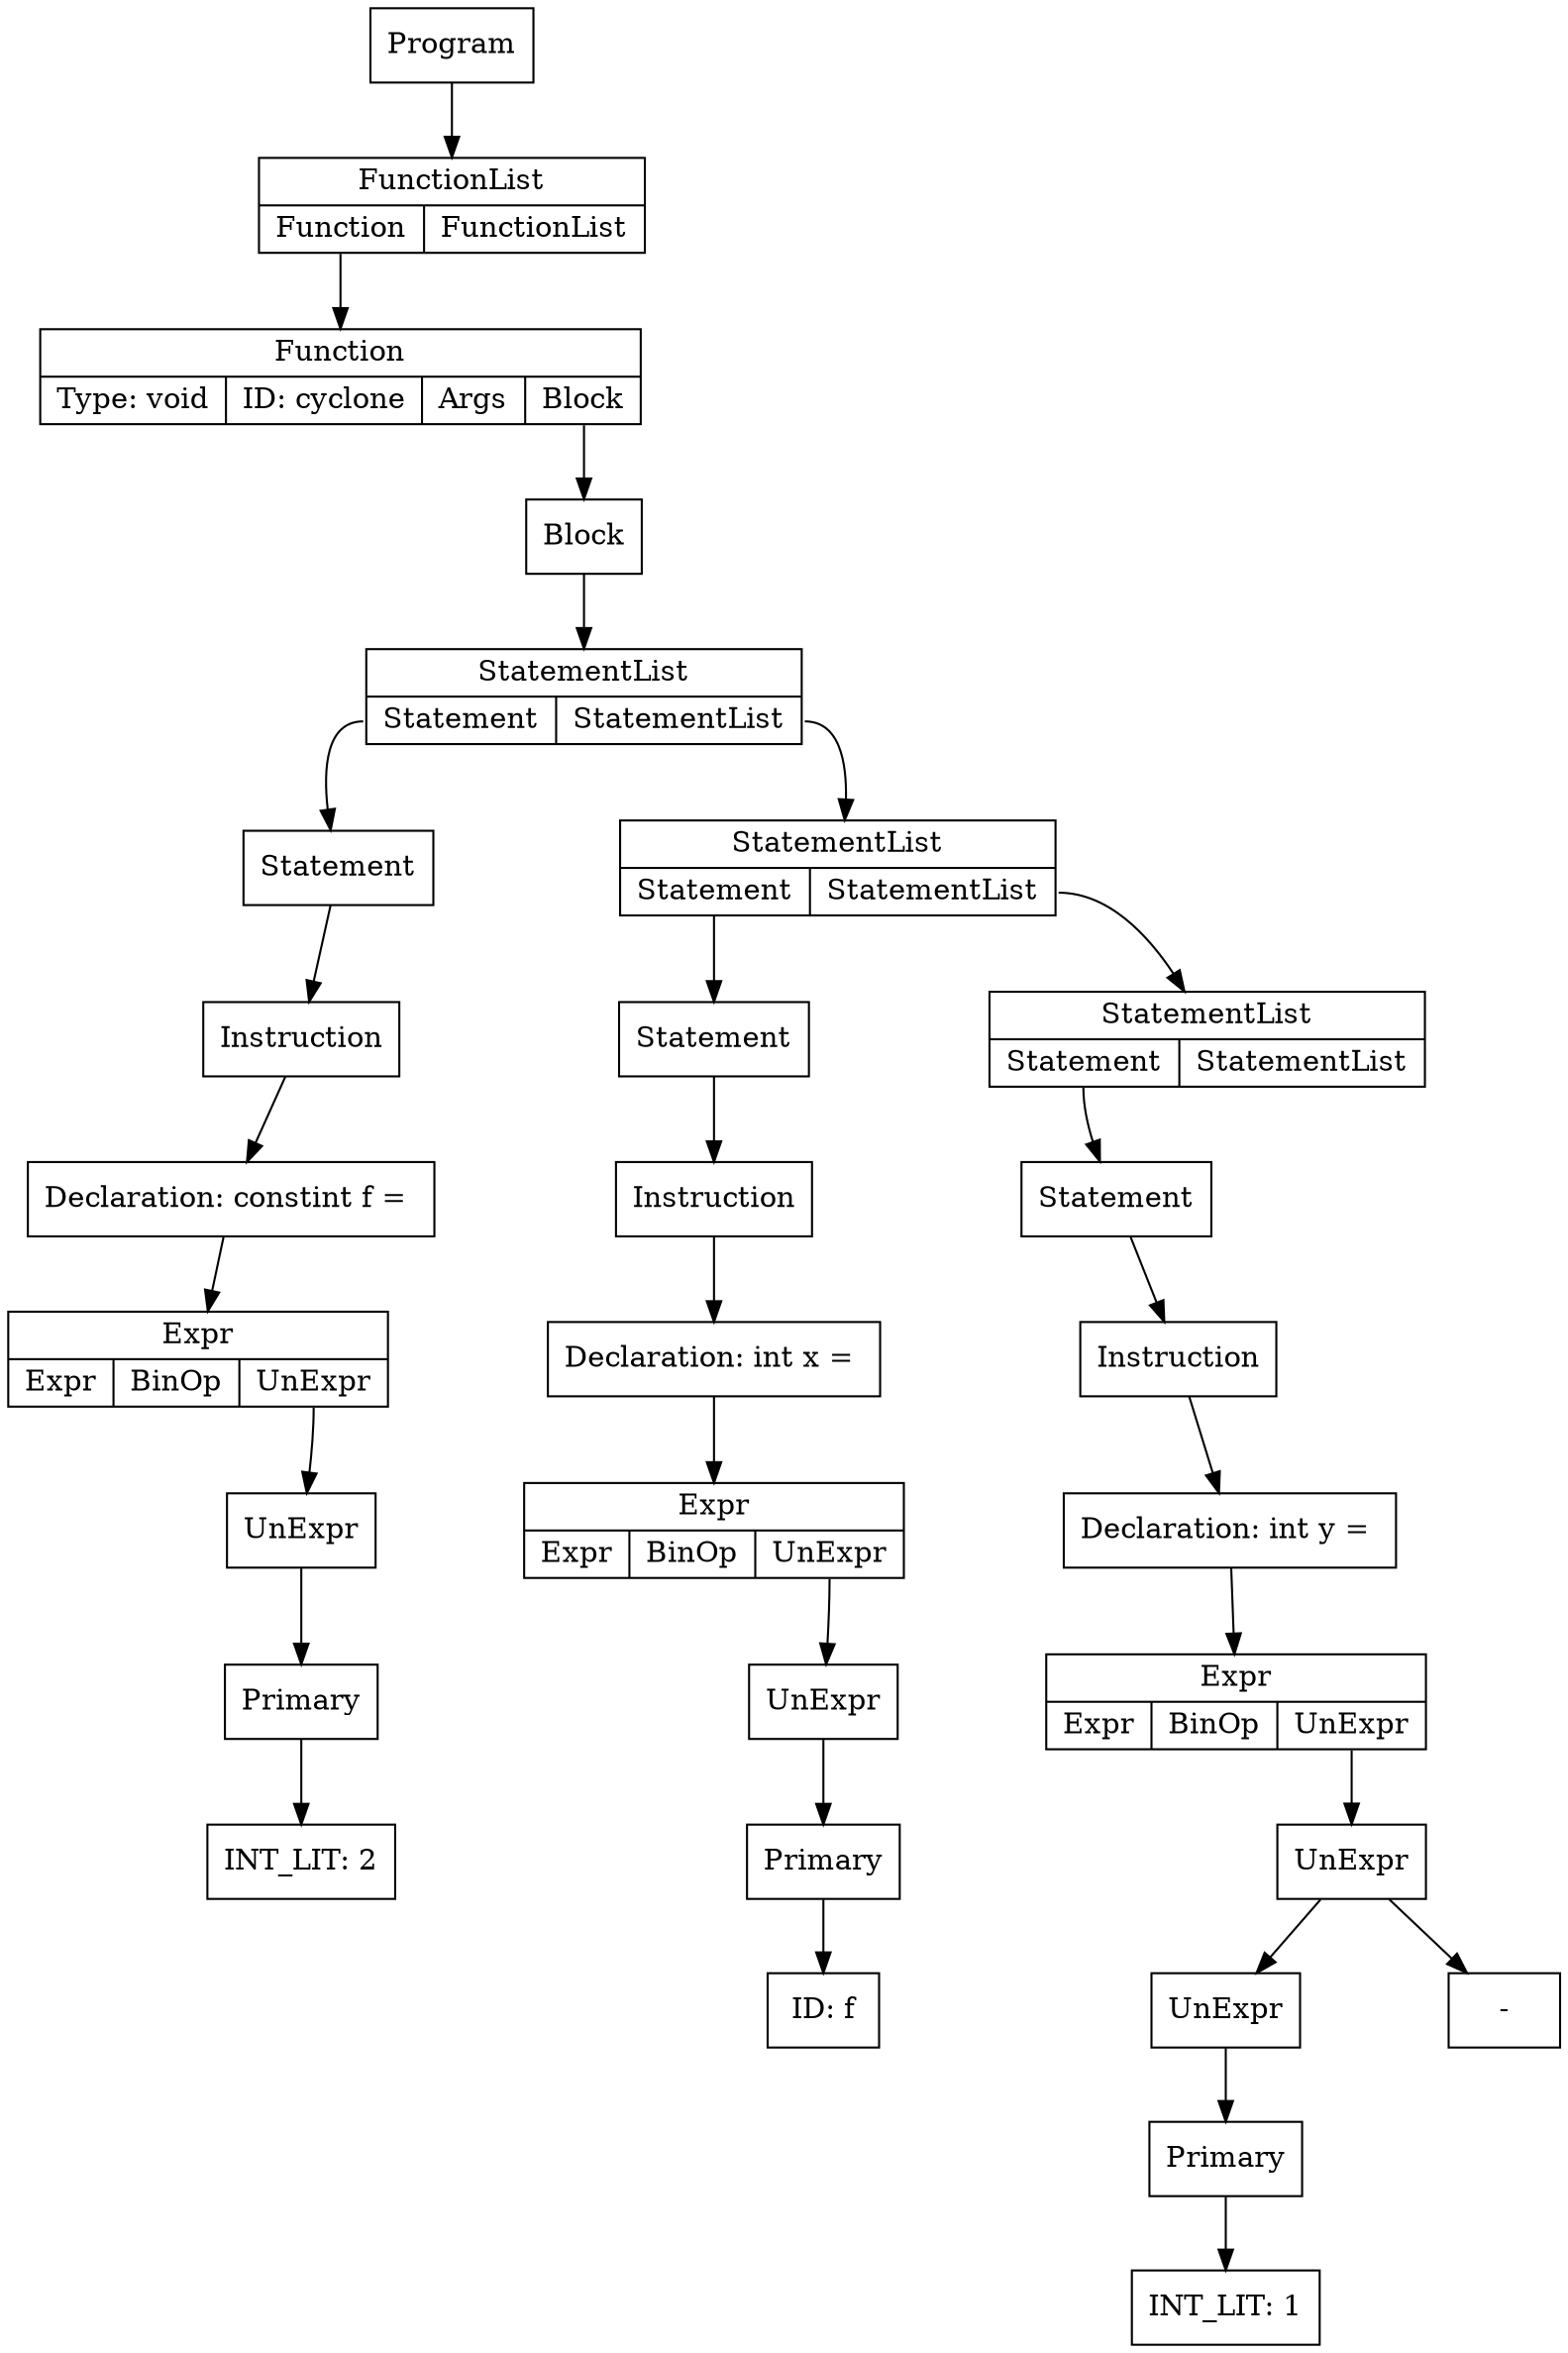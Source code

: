 digraph ccTree {
graph[nodesep="1"]
	node [shape=box]
	node [shape=box]
	n0 [label = "Primary"]
	n1 [label = "INT_LIT: 2"]
	n0-> n1
	n2 [label = "UnExpr"]
	n2-> n0
	n3 [label = "{Expr | {<e>Expr | <bo>BinOp | <ue>UnExpr}}", shape="record"]
	n3:ue-> n2
	n4 [label = "Declaration: constint f = "]
	n4-> n3
	n5 [label = "Instruction"]
	n5-> n4
	n6 [label = "Statement"]
	n6-> n5
	n7 [label = "Primary"]
	n8 [label = "ID: f"]
	n7-> n8
	n9 [label = "UnExpr"]
	n9-> n7
	n10 [label = "{Expr | {<e>Expr | <bo>BinOp | <ue>UnExpr}}", shape="record"]
	n10:ue-> n9
	n11 [label = "Declaration: int x = "]
	n11-> n10
	n12 [label = "Instruction"]
	n12-> n11
	n13 [label = "Statement"]
	n13-> n12
	n14 [label = "Primary"]
	n15 [label = "INT_LIT: 1"]
	n14-> n15
	n16 [label = "UnExpr"]
	n16-> n14
	n17 [label = "UnExpr"]
	n18 [label = "-"]
	n17-> n18
	n17-> n16
	n19 [label = "{Expr | {<e>Expr | <bo>BinOp | <ue>UnExpr}}", shape="record"]
	n19:ue-> n17
	n20 [label = "Declaration: int y = "]
	n20-> n19
	n21 [label = "Instruction"]
	n21-> n20
	n22 [label = "Statement"]
	n22-> n21
	n23 [label = "{StatementList | {<s>Statement | <sl>StatementList}}", shape="record"]
	n23:s-> n22
	n24 [label = "{StatementList | {<s>Statement | <sl>StatementList}}", shape="record"]
	n24:s-> n13
	n24:sl-> n23
	n25 [label = "{StatementList | {<s>Statement | <sl>StatementList}}", shape="record"]
	n25:s-> n6
	n25:sl-> n24
	n26 [label = "Block"]
	n26-> n25
	n27 [label = "{Function | {Type: void | ID: cyclone | <a>Args | <b>Block}}", shape="record"]
	n27:b-> n26
	n28 [label = "{FunctionList | {<f> Function | <fl> FunctionList}}", shape="record"]
	n28:f-> n27
	n29 [label = "Program"]
	n29-> n28
}